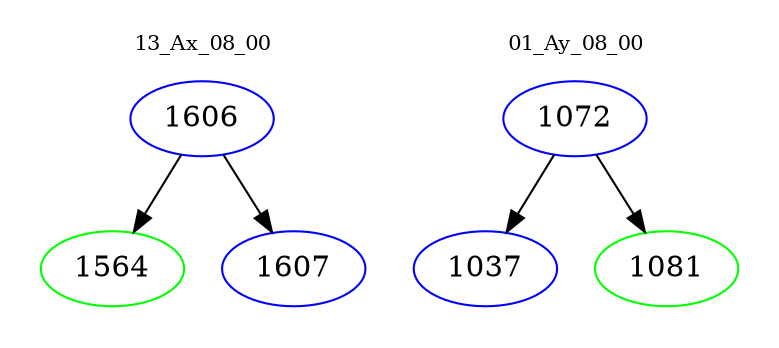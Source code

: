 digraph{
subgraph cluster_0 {
color = white
label = "13_Ax_08_00";
fontsize=10;
T0_1606 [label="1606", color="blue"]
T0_1606 -> T0_1564 [color="black"]
T0_1564 [label="1564", color="green"]
T0_1606 -> T0_1607 [color="black"]
T0_1607 [label="1607", color="blue"]
}
subgraph cluster_1 {
color = white
label = "01_Ay_08_00";
fontsize=10;
T1_1072 [label="1072", color="blue"]
T1_1072 -> T1_1037 [color="black"]
T1_1037 [label="1037", color="blue"]
T1_1072 -> T1_1081 [color="black"]
T1_1081 [label="1081", color="green"]
}
}
